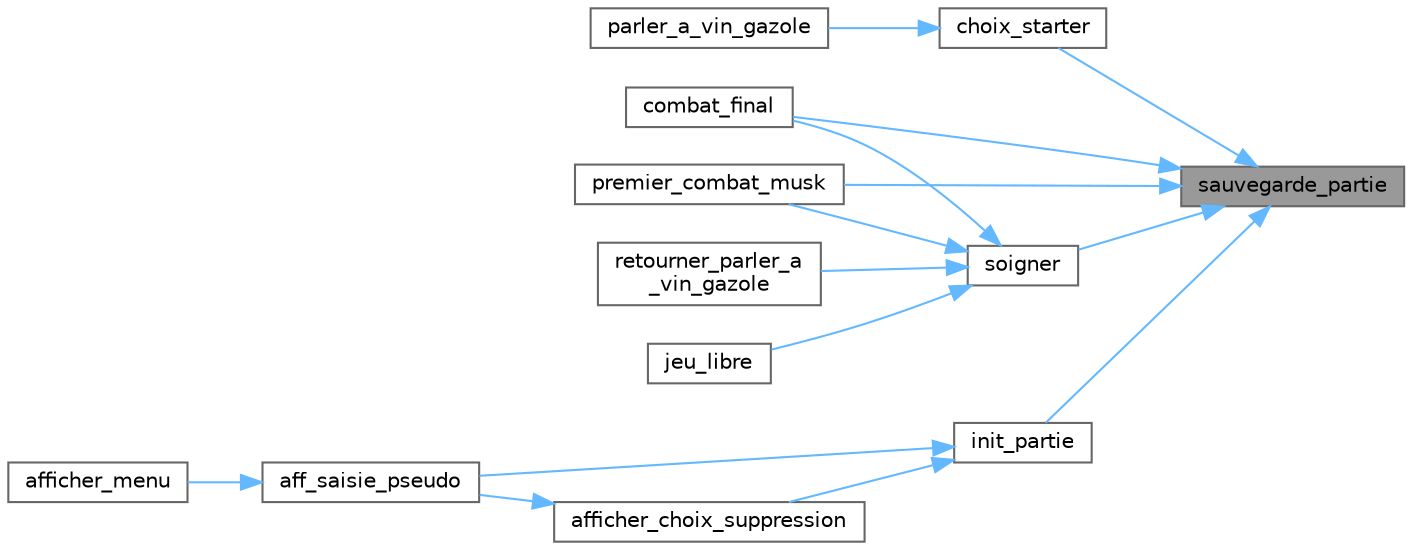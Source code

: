 digraph "sauvegarde_partie"
{
 // LATEX_PDF_SIZE
  bgcolor="transparent";
  edge [fontname=Helvetica,fontsize=10,labelfontname=Helvetica,labelfontsize=10];
  node [fontname=Helvetica,fontsize=10,shape=box,height=0.2,width=0.4];
  rankdir="RL";
  Node1 [id="Node000001",label="sauvegarde_partie",height=0.2,width=0.4,color="gray40", fillcolor="grey60", style="filled", fontcolor="black",tooltip="Sauvegarde l'état global d'une partie d'un joueur dans plusieurs fichiers CSV."];
  Node1 -> Node2 [id="edge15_Node000001_Node000002",dir="back",color="steelblue1",style="solid",tooltip=" "];
  Node2 [id="Node000002",label="choix_starter",height=0.2,width=0.4,color="grey40", fillcolor="white", style="filled",URL="$pointDePassage_8c.html#a72d11e9c5addb8d80f32ac417e0e5566",tooltip="Permet au joueur de choisir son Mecha de départ parmi trois options disponibles."];
  Node2 -> Node3 [id="edge16_Node000002_Node000003",dir="back",color="steelblue1",style="solid",tooltip=" "];
  Node3 [id="Node000003",label="parler_a_vin_gazole",height=0.2,width=0.4,color="grey40", fillcolor="white", style="filled",URL="$pointDePassage_8c.html#a87430bbcb167664534cc9b6221b3c77d",tooltip="Gère l'interaction du joueur avec le PNJ \"Vin Gazole\", incluant dialogues, choix du starter et modifi..."];
  Node1 -> Node4 [id="edge17_Node000001_Node000004",dir="back",color="steelblue1",style="solid",tooltip=" "];
  Node4 [id="Node000004",label="combat_final",height=0.2,width=0.4,color="grey40", fillcolor="white", style="filled",URL="$pointDePassage_8c.html#ade398b595e60d698c8c259edf2f8252a",tooltip="Gère les interactions finales avec les PNJs \"Vin Gazole\" et \"Iron Musk\", incluant dialogues,..."];
  Node1 -> Node5 [id="edge18_Node000001_Node000005",dir="back",color="steelblue1",style="solid",tooltip=" "];
  Node5 [id="Node000005",label="init_partie",height=0.2,width=0.4,color="grey40", fillcolor="white", style="filled",URL="$sauv_8c.html#a72f7ea1b998d9c8d83135418b440260c",tooltip="Initialise une nouvelle partie avec les paramètres par défaut pour un joueur."];
  Node5 -> Node6 [id="edge19_Node000005_Node000006",dir="back",color="steelblue1",style="solid",tooltip=" "];
  Node6 [id="Node000006",label="aff_saisie_pseudo",height=0.2,width=0.4,color="grey40", fillcolor="white", style="filled",URL="$menu_8c.html#a514079e39465e028b08558ac3458d85a",tooltip="Affiche un écran permettant au joueur de saisir son pseudo et de démarrer une partie."];
  Node6 -> Node7 [id="edge20_Node000006_Node000007",dir="back",color="steelblue1",style="solid",tooltip=" "];
  Node7 [id="Node000007",label="afficher_menu",height=0.2,width=0.4,color="grey40", fillcolor="white", style="filled",URL="$menu_8c.html#a0225d24e9d0ffd7af10183134ff4f229",tooltip="Affiche le menu principal du jeu, permettant au joueur de démarrer, régler les paramètres ou quitter."];
  Node5 -> Node8 [id="edge21_Node000005_Node000008",dir="back",color="steelblue1",style="solid",tooltip=" "];
  Node8 [id="Node000008",label="afficher_choix_suppression",height=0.2,width=0.4,color="grey40", fillcolor="white", style="filled",URL="$menu_8c.html#a72fbd3d776a9a4447c7448b1a8308137",tooltip="Affiche un écran permettant au joueur de choisir entre reprendre, recommencer ou retourner en arrière..."];
  Node8 -> Node6 [id="edge22_Node000008_Node000006",dir="back",color="steelblue1",style="solid",tooltip=" "];
  Node1 -> Node9 [id="edge23_Node000001_Node000009",dir="back",color="steelblue1",style="solid",tooltip=" "];
  Node9 [id="Node000009",label="premier_combat_musk",height=0.2,width=0.4,color="grey40", fillcolor="white", style="filled",URL="$pointDePassage_8c.html#a9ed15a581ba87d71ad2d85b8649075da",tooltip="Gère l'interaction du joueur avec les PNJs \"Vin Gazole 2\" et \"Iron Musk\", incluant dialogues,..."];
  Node1 -> Node10 [id="edge24_Node000001_Node000010",dir="back",color="steelblue1",style="solid",tooltip=" "];
  Node10 [id="Node000010",label="soigner",height=0.2,width=0.4,color="grey40", fillcolor="white", style="filled",URL="$pointDePassage_8c.html#a50a0f93f053f249f00e5d18196a34d8a",tooltip="Restaure entièrement la santé et les objets du joueur et sauvegarde la partie."];
  Node10 -> Node4 [id="edge25_Node000010_Node000004",dir="back",color="steelblue1",style="solid",tooltip=" "];
  Node10 -> Node11 [id="edge26_Node000010_Node000011",dir="back",color="steelblue1",style="solid",tooltip=" "];
  Node11 [id="Node000011",label="jeu_libre",height=0.2,width=0.4,color="grey40", fillcolor="white", style="filled",URL="$pointDePassage_8c.html#a8b046624f60128f2fcf2978bf527e40d",tooltip="Gère l'interaction avec le PNJ \"Vin Gazole\" en mode jeu libre, permettant soins et dialogues répétés."];
  Node10 -> Node9 [id="edge27_Node000010_Node000009",dir="back",color="steelblue1",style="solid",tooltip=" "];
  Node10 -> Node12 [id="edge28_Node000010_Node000012",dir="back",color="steelblue1",style="solid",tooltip=" "];
  Node12 [id="Node000012",label="retourner_parler_a\l_vin_gazole",height=0.2,width=0.4,color="grey40", fillcolor="white", style="filled",URL="$pointDePassage_8c.html#a7ec67454376236ff74521e75806f1f8b",tooltip="Gère la seconde interaction du joueur avec le PNJ \"Vin Gazole\", incluant dialogues,..."];
}
